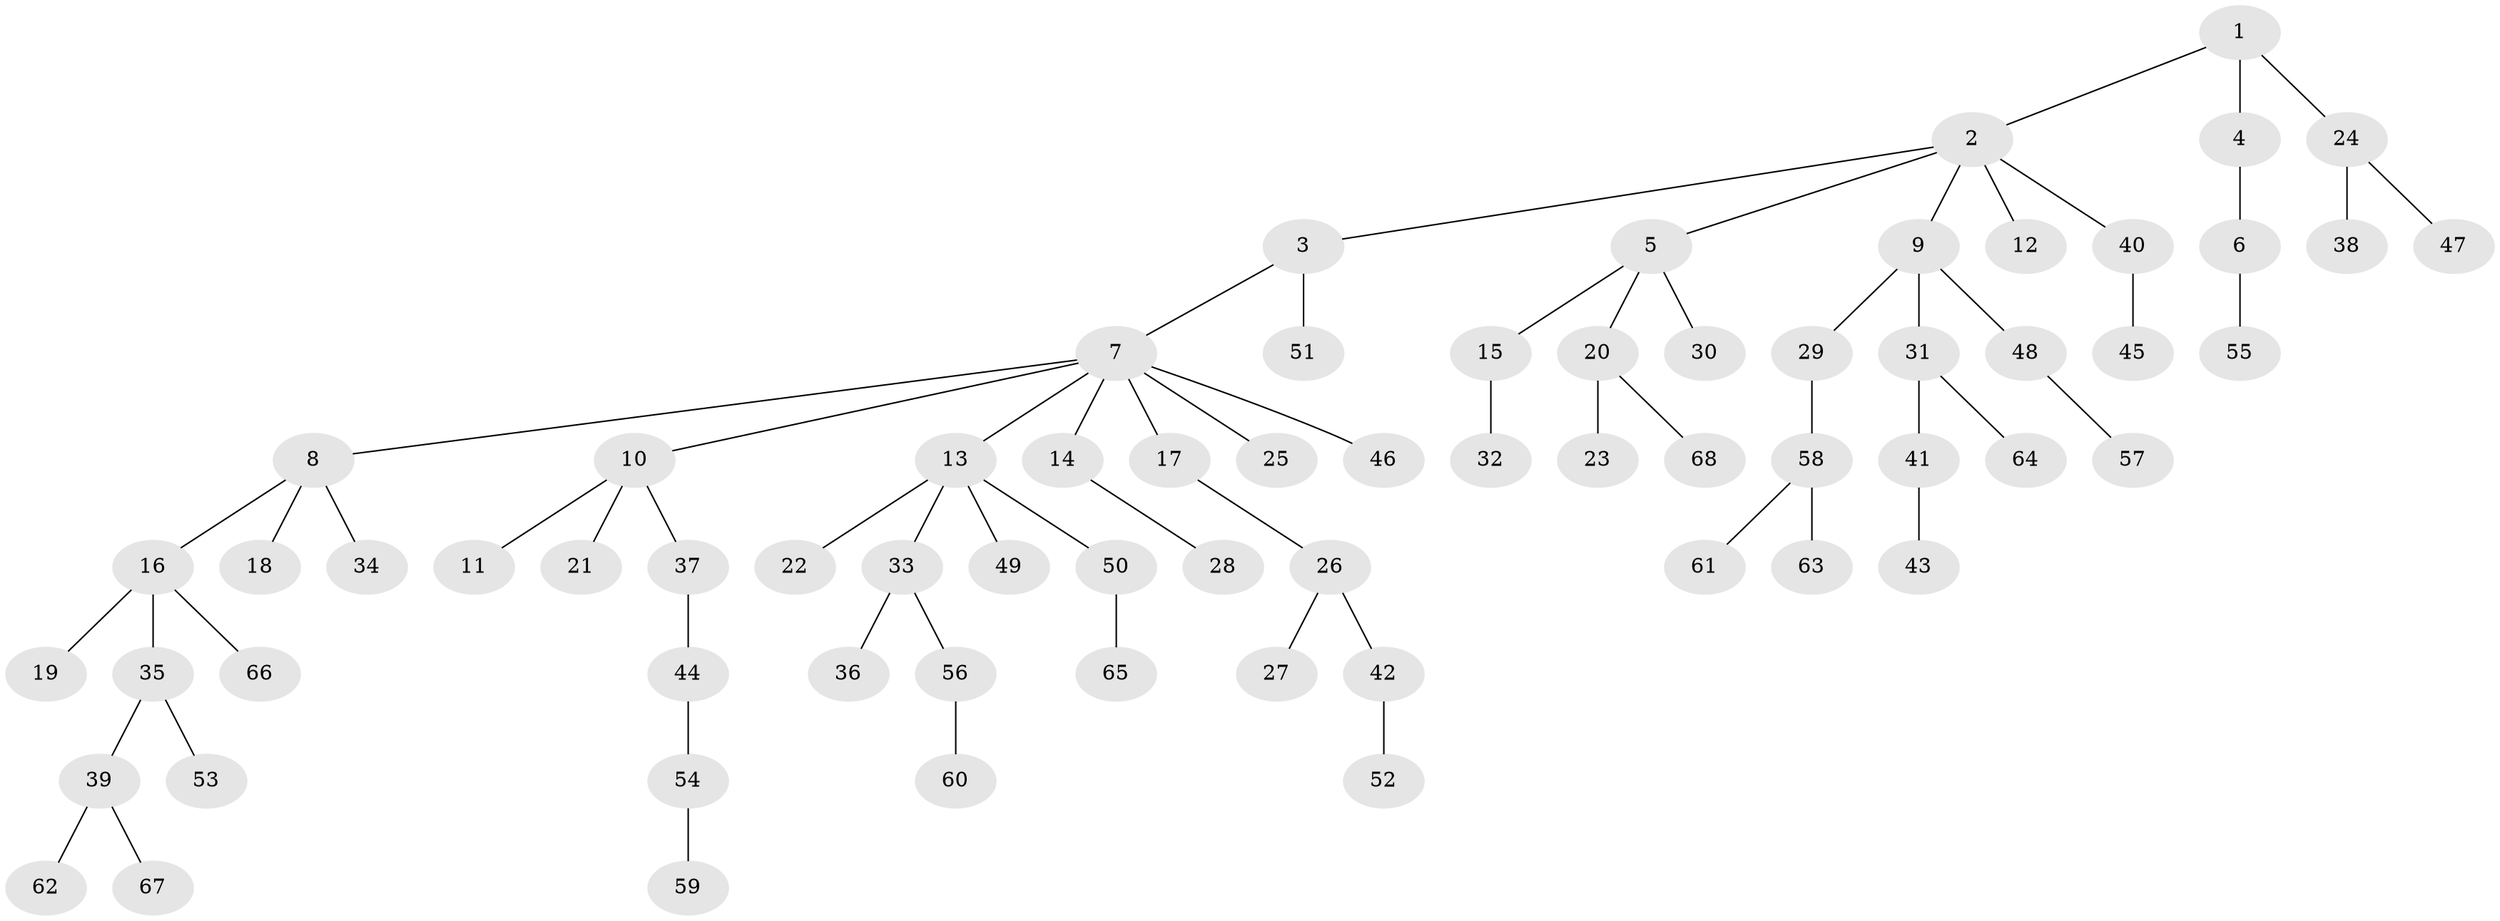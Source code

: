 // coarse degree distribution, {3: 0.06521739130434782, 5: 0.021739130434782608, 2: 0.17391304347826086, 4: 0.06521739130434782, 1: 0.6086956521739131, 8: 0.021739130434782608, 6: 0.043478260869565216}
// Generated by graph-tools (version 1.1) at 2025/52/02/27/25 19:52:10]
// undirected, 68 vertices, 67 edges
graph export_dot {
graph [start="1"]
  node [color=gray90,style=filled];
  1;
  2;
  3;
  4;
  5;
  6;
  7;
  8;
  9;
  10;
  11;
  12;
  13;
  14;
  15;
  16;
  17;
  18;
  19;
  20;
  21;
  22;
  23;
  24;
  25;
  26;
  27;
  28;
  29;
  30;
  31;
  32;
  33;
  34;
  35;
  36;
  37;
  38;
  39;
  40;
  41;
  42;
  43;
  44;
  45;
  46;
  47;
  48;
  49;
  50;
  51;
  52;
  53;
  54;
  55;
  56;
  57;
  58;
  59;
  60;
  61;
  62;
  63;
  64;
  65;
  66;
  67;
  68;
  1 -- 2;
  1 -- 4;
  1 -- 24;
  2 -- 3;
  2 -- 5;
  2 -- 9;
  2 -- 12;
  2 -- 40;
  3 -- 7;
  3 -- 51;
  4 -- 6;
  5 -- 15;
  5 -- 20;
  5 -- 30;
  6 -- 55;
  7 -- 8;
  7 -- 10;
  7 -- 13;
  7 -- 14;
  7 -- 17;
  7 -- 25;
  7 -- 46;
  8 -- 16;
  8 -- 18;
  8 -- 34;
  9 -- 29;
  9 -- 31;
  9 -- 48;
  10 -- 11;
  10 -- 21;
  10 -- 37;
  13 -- 22;
  13 -- 33;
  13 -- 49;
  13 -- 50;
  14 -- 28;
  15 -- 32;
  16 -- 19;
  16 -- 35;
  16 -- 66;
  17 -- 26;
  20 -- 23;
  20 -- 68;
  24 -- 38;
  24 -- 47;
  26 -- 27;
  26 -- 42;
  29 -- 58;
  31 -- 41;
  31 -- 64;
  33 -- 36;
  33 -- 56;
  35 -- 39;
  35 -- 53;
  37 -- 44;
  39 -- 62;
  39 -- 67;
  40 -- 45;
  41 -- 43;
  42 -- 52;
  44 -- 54;
  48 -- 57;
  50 -- 65;
  54 -- 59;
  56 -- 60;
  58 -- 61;
  58 -- 63;
}

